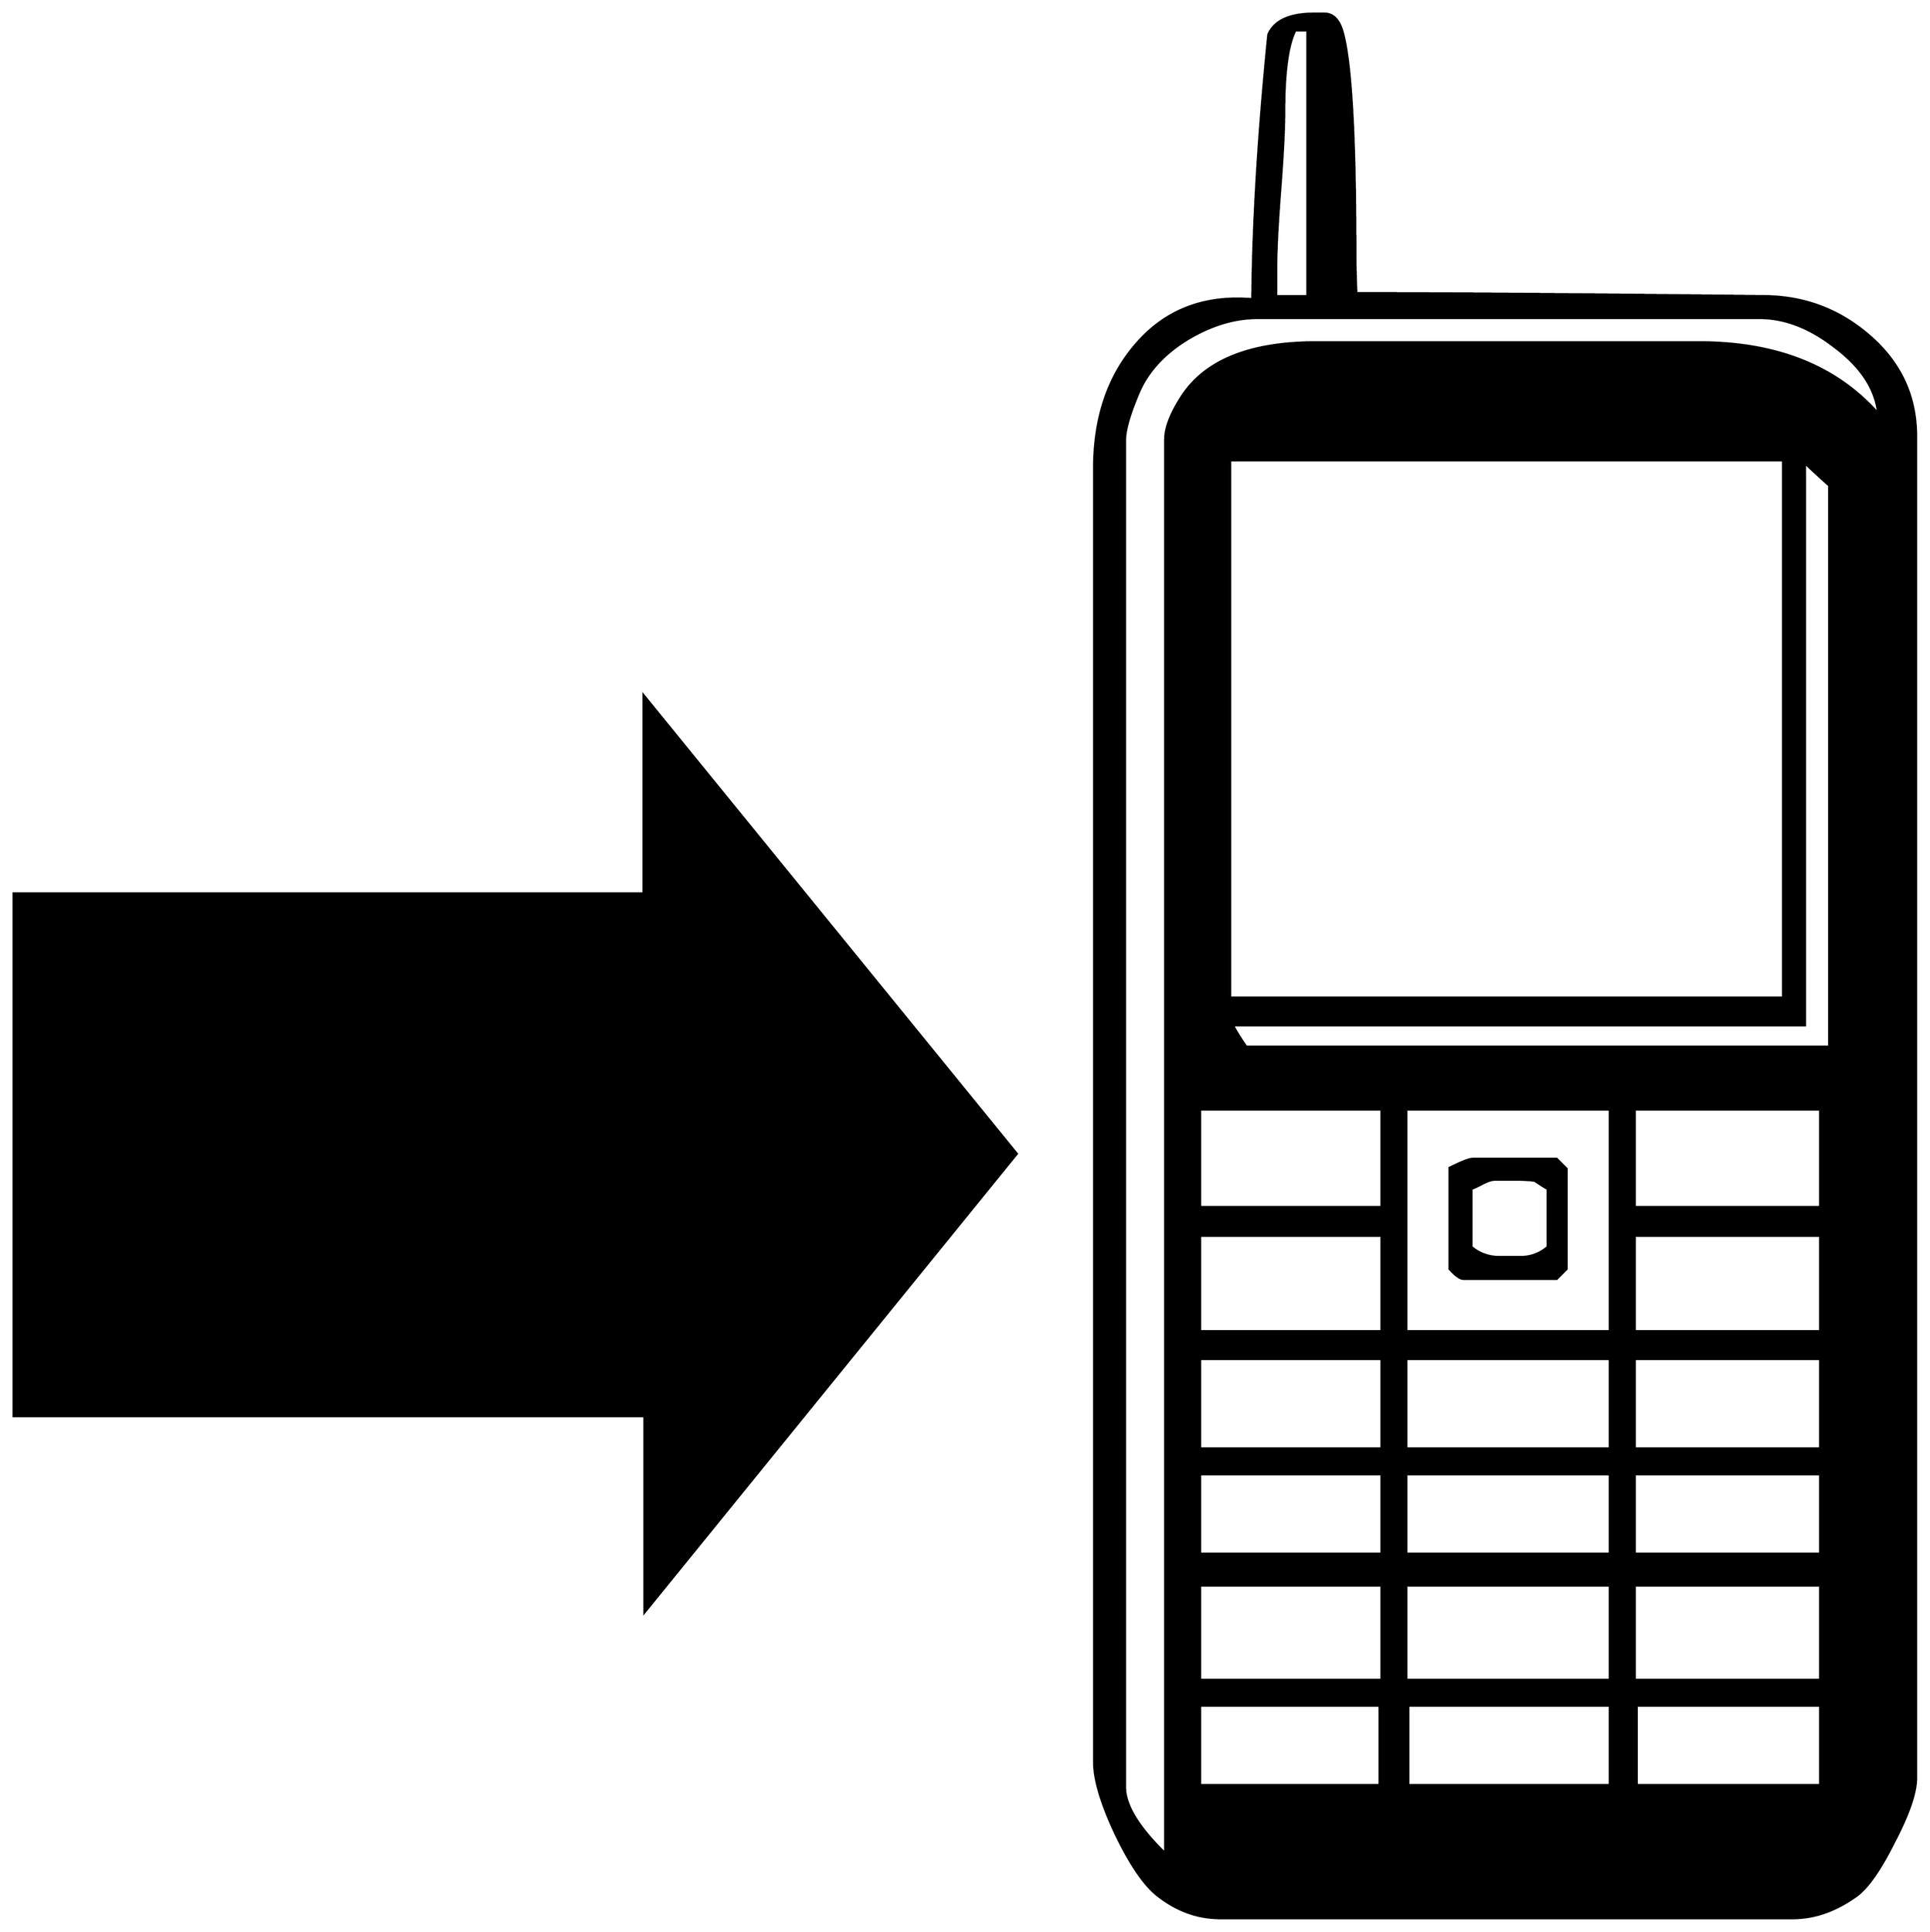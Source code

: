 


\begin{tikzpicture}[y=0.80pt, x=0.80pt, yscale=-1.0, xscale=1.0, inner sep=0pt, outer sep=0pt]
\begin{scope}[shift={(100.0,1737.0)},nonzero rule]
  \path[draw=.,fill=.,line width=1.600pt] (1982.0,197.0) .. controls
    (1982.0,211.667) and (1974.667,233.0) .. (1960.0,261.0) ..
    controls (1946.0,289.0) and (1933.333,307.0) .. (1922.0,315.0)
    .. controls (1901.333,329.667) and (1880.333,337.0) ..
    (1859.0,337.0) -- (1287.0,337.0) .. controls (1264.333,337.0)
    and (1243.333,329.333) .. (1224.0,314.0) .. controls
    (1210.667,303.333) and (1196.667,282.667) .. (1182.0,252.0) ..
    controls (1168.0,222.0) and (1161.0,198.333) .. (1161.0,181.0)
    -- (1161.0,-1110.0) .. controls (1161.0,-1160.0) and
    (1174.667,-1201.0) .. (1202.0,-1233.0) .. controls
    (1231.333,-1267.667) and (1270.333,-1283.0) .. (1319.0,-1279.0) ..
    controls (1319.667,-1355.667) and (1325.0,-1443.667) ..
    (1335.0,-1543.0) .. controls (1341.0,-1557.0) and
    (1356.333,-1564.0) .. (1381.0,-1564.0) -- (1391.0,-1564.0) ..
    controls (1400.333,-1564.0) and (1406.667,-1557.0) ..
    (1410.0,-1543.0) .. controls (1418.0,-1511.667) and
    (1422.0,-1439.667) .. (1422.0,-1327.0) .. controls
    (1422.0,-1317.667) and (1422.333,-1303.667) .. (1423.0,-1285.0) ..
    controls (1513.667,-1285.0) and (1650.0,-1284.0) ..
    (1832.0,-1282.0) .. controls (1872.0,-1281.333) and
    (1907.0,-1267.667) .. (1937.0,-1241.0) .. controls
    (1967.0,-1214.333) and (1982.0,-1181.333) .. (1982.0,-1142.0) --
    (1982.0,197.0) -- cycle(1084.0,-426.0) -- (712.0,32.0) --
    (712.0,-164.0) -- (82.0,-164.0) -- (82.0,-686.0) --
    (711.0,-686.0) -- (711.0,-884.0) -- (1084.0,-426.0) --
    cycle(1374.0,-1282.0) -- (1374.0,-1547.0) --
    (1362.0,-1547.0) .. controls (1354.667,-1532.333) and
    (1351.0,-1505.333) .. (1351.0,-1466.0) .. controls
    (1351.0,-1448.667) and (1349.667,-1422.667) .. (1347.0,-1388.0) ..
    controls (1344.333,-1353.333) and (1343.0,-1327.333) ..
    (1343.0,-1310.0) -- (1343.0,-1282.0) -- (1374.0,-1282.0) --
    cycle(1849.0,-582.0) -- (1849.0,-1118.0) -- (1297.0,-1118.0)
    -- (1297.0,-582.0) -- (1849.0,-582.0) --
    cycle(1895.0,-533.0) -- (1895.0,-1093.0) .. controls
    (1889.667,-1097.667) and (1881.667,-1105.0) .. (1871.0,-1115.0) --
    (1871.0,-554.0) -- (1300.0,-554.0) .. controls
    (1302.667,-548.667) and (1307.0,-541.667) .. (1313.0,-533.0) --
    (1895.0,-533.0) -- cycle(1886.0,-373.0) -- (1886.0,-470.0)
    -- (1701.0,-470.0) -- (1701.0,-373.0) -- (1886.0,-373.0) --
    cycle(1886.0,-249.0) -- (1886.0,-344.0) -- (1701.0,-344.0)
    -- (1701.0,-249.0) -- (1886.0,-249.0) --
    cycle(1944.0,-1165.0) .. controls (1941.333,-1189.0) and
    (1927.333,-1210.667) .. (1902.0,-1230.0) .. controls
    (1876.667,-1250.0) and (1851.333,-1260.0) .. (1826.0,-1260.0) --
    (1324.0,-1260.0) .. controls (1300.667,-1260.0) and
    (1277.0,-1252.667) .. (1253.0,-1238.0) .. controls
    (1229.667,-1223.333) and (1213.667,-1205.333) .. (1205.0,-1184.0) ..
    controls (1196.333,-1163.333) and (1192.0,-1148.0) ..
    (1192.0,-1138.0) -- (1192.0,206.0) .. controls
    (1192.0,224.0) and (1205.333,246.0) .. (1232.0,272.0) --
    (1232.0,-1139.0) .. controls (1232.0,-1150.333) and
    (1237.333,-1164.333) .. (1248.0,-1181.0) .. controls
    (1271.333,-1217.667) and (1316.333,-1236.0) .. (1383.0,-1236.0) --
    (1765.0,-1236.0) .. controls (1842.333,-1236.0) and
    (1902.0,-1212.333) .. (1944.0,-1165.0) -- cycle(1886.0,-132.0)
    -- (1886.0,-221.0) -- (1701.0,-221.0) -- (1701.0,-132.0) --
    (1886.0,-132.0) -- cycle(1676.0,-249.0) -- (1676.0,-470.0)
    -- (1473.0,-470.0) -- (1473.0,-249.0) -- (1676.0,-249.0) --
    cycle(1886.0,-27.0) -- (1886.0,-106.0) -- (1701.0,-106.0) --
    (1701.0,-27.0) -- (1886.0,-27.0) -- cycle(1448.0,-373.0) --
    (1448.0,-470.0) -- (1267.0,-470.0) -- (1267.0,-373.0) --
    (1448.0,-373.0) -- cycle(1676.0,-132.0) -- (1676.0,-221.0)
    -- (1473.0,-221.0) -- (1473.0,-132.0) -- (1676.0,-132.0) --
    cycle(1886.0,99.0) -- (1886.0,5.0) -- (1701.0,5.0) --
    (1701.0,99.0) -- (1886.0,99.0) -- cycle(1448.0,-249.0) --
    (1448.0,-344.0) -- (1267.0,-344.0) -- (1267.0,-249.0) --
    (1448.0,-249.0) -- cycle(1676.0,-27.0) -- (1676.0,-106.0) --
    (1473.0,-106.0) -- (1473.0,-27.0) -- (1676.0,-27.0) --
    cycle(1886.0,204.0) -- (1886.0,125.0) -- (1703.0,125.0) --
    (1703.0,204.0) -- (1886.0,204.0) -- cycle(1448.0,-132.0) --
    (1448.0,-221.0) -- (1267.0,-221.0) -- (1267.0,-132.0) --
    (1448.0,-132.0) -- cycle(1676.0,99.0) -- (1676.0,5.0) --
    (1473.0,5.0) -- (1473.0,99.0) -- (1676.0,99.0) --
    cycle(1448.0,-27.0) -- (1448.0,-106.0) -- (1267.0,-106.0) --
    (1267.0,-27.0) -- (1448.0,-27.0) -- cycle(1676.0,204.0) --
    (1676.0,125.0) -- (1475.0,125.0) -- (1475.0,204.0) --
    (1676.0,204.0) -- cycle(1448.0,99.0) -- (1448.0,5.0) --
    (1267.0,5.0) -- (1267.0,99.0) -- (1448.0,99.0) --
    cycle(1446.0,204.0) -- (1446.0,125.0) -- (1267.0,125.0) --
    (1267.0,204.0) -- (1446.0,204.0) -- cycle(1633.0,-311.0) --
    (1623.0,-301.0) -- (1530.0,-301.0) .. controls
    (1526.667,-301.0) and (1522.0,-304.333) .. (1516.0,-311.0) --
    (1516.0,-412.0) .. controls (1528.0,-418.0) and
    (1535.667,-421.0) .. (1539.0,-421.0) -- (1623.0,-421.0) --
    (1633.0,-411.0) -- (1633.0,-311.0) -- cycle(1614.0,-333.0)
    -- (1614.0,-391.0) .. controls (1613.333,-391.0) and
    (1609.0,-393.667) .. (1601.0,-399.0) .. controls
    (1595.667,-399.667) and (1590.0,-400.0) .. (1584.0,-400.0) --
    (1561.0,-400.0) .. controls (1557.667,-400.0) and
    (1553.0,-398.333) .. (1547.0,-395.0) .. controls
    (1541.667,-392.333) and (1538.667,-391.0) .. (1538.0,-391.0) --
    (1538.0,-333.0) .. controls (1546.0,-326.333) and
    (1555.333,-323.0) .. (1566.0,-323.0) -- (1587.0,-323.0) ..
    controls (1597.0,-323.0) and (1606.0,-326.333) ..
    (1614.0,-333.0) -- cycle;
\end{scope}

\end{tikzpicture}

